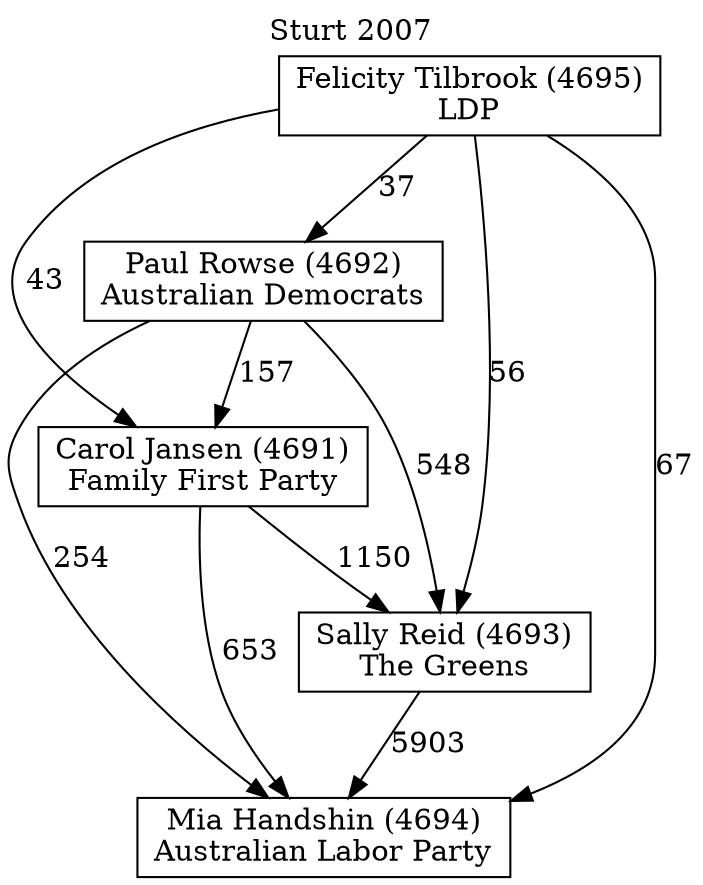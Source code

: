 // House preference flow
digraph "Mia Handshin (4694)_Sturt_2007" {
	graph [label="Sturt 2007" labelloc=t mclimit=10]
	node [shape=box]
	"Mia Handshin (4694)" [label="Mia Handshin (4694)
Australian Labor Party"]
	"Sally Reid (4693)" [label="Sally Reid (4693)
The Greens"]
	"Carol Jansen (4691)" [label="Carol Jansen (4691)
Family First Party"]
	"Paul Rowse (4692)" [label="Paul Rowse (4692)
Australian Democrats"]
	"Felicity Tilbrook (4695)" [label="Felicity Tilbrook (4695)
LDP"]
	"Sally Reid (4693)" -> "Mia Handshin (4694)" [label=5903]
	"Carol Jansen (4691)" -> "Sally Reid (4693)" [label=1150]
	"Paul Rowse (4692)" -> "Carol Jansen (4691)" [label=157]
	"Felicity Tilbrook (4695)" -> "Paul Rowse (4692)" [label=37]
	"Carol Jansen (4691)" -> "Mia Handshin (4694)" [label=653]
	"Paul Rowse (4692)" -> "Mia Handshin (4694)" [label=254]
	"Felicity Tilbrook (4695)" -> "Mia Handshin (4694)" [label=67]
	"Felicity Tilbrook (4695)" -> "Carol Jansen (4691)" [label=43]
	"Paul Rowse (4692)" -> "Sally Reid (4693)" [label=548]
	"Felicity Tilbrook (4695)" -> "Sally Reid (4693)" [label=56]
}
